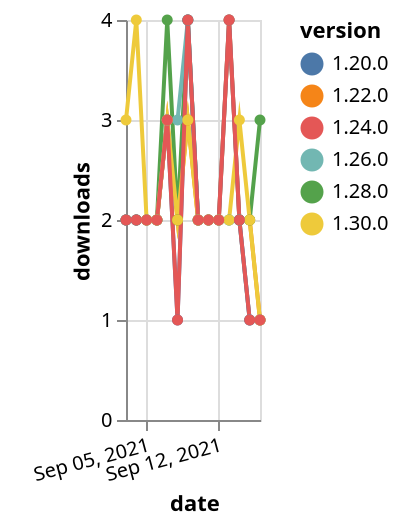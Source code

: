 {"$schema": "https://vega.github.io/schema/vega-lite/v5.json", "description": "A simple bar chart with embedded data.", "data": {"values": [{"date": "2021-09-03", "total": 1655, "delta": 2, "version": "1.22.0"}, {"date": "2021-09-04", "total": 1657, "delta": 2, "version": "1.22.0"}, {"date": "2021-09-05", "total": 1659, "delta": 2, "version": "1.22.0"}, {"date": "2021-09-06", "total": 1661, "delta": 2, "version": "1.22.0"}, {"date": "2021-09-07", "total": 1664, "delta": 3, "version": "1.22.0"}, {"date": "2021-09-08", "total": 1666, "delta": 2, "version": "1.22.0"}, {"date": "2021-09-09", "total": 1669, "delta": 3, "version": "1.22.0"}, {"date": "2021-09-10", "total": 1671, "delta": 2, "version": "1.22.0"}, {"date": "2021-09-11", "total": 1673, "delta": 2, "version": "1.22.0"}, {"date": "2021-09-12", "total": 1675, "delta": 2, "version": "1.22.0"}, {"date": "2021-09-13", "total": 1679, "delta": 4, "version": "1.22.0"}, {"date": "2021-09-14", "total": 1681, "delta": 2, "version": "1.22.0"}, {"date": "2021-09-15", "total": 1683, "delta": 2, "version": "1.22.0"}, {"date": "2021-09-16", "total": 1684, "delta": 1, "version": "1.22.0"}, {"date": "2021-09-03", "total": 695, "delta": 2, "version": "1.28.0"}, {"date": "2021-09-04", "total": 697, "delta": 2, "version": "1.28.0"}, {"date": "2021-09-05", "total": 699, "delta": 2, "version": "1.28.0"}, {"date": "2021-09-06", "total": 701, "delta": 2, "version": "1.28.0"}, {"date": "2021-09-07", "total": 705, "delta": 4, "version": "1.28.0"}, {"date": "2021-09-08", "total": 707, "delta": 2, "version": "1.28.0"}, {"date": "2021-09-09", "total": 711, "delta": 4, "version": "1.28.0"}, {"date": "2021-09-10", "total": 713, "delta": 2, "version": "1.28.0"}, {"date": "2021-09-11", "total": 715, "delta": 2, "version": "1.28.0"}, {"date": "2021-09-12", "total": 717, "delta": 2, "version": "1.28.0"}, {"date": "2021-09-13", "total": 719, "delta": 2, "version": "1.28.0"}, {"date": "2021-09-14", "total": 721, "delta": 2, "version": "1.28.0"}, {"date": "2021-09-15", "total": 723, "delta": 2, "version": "1.28.0"}, {"date": "2021-09-16", "total": 726, "delta": 3, "version": "1.28.0"}, {"date": "2021-09-03", "total": 1006, "delta": 2, "version": "1.26.0"}, {"date": "2021-09-04", "total": 1008, "delta": 2, "version": "1.26.0"}, {"date": "2021-09-05", "total": 1010, "delta": 2, "version": "1.26.0"}, {"date": "2021-09-06", "total": 1012, "delta": 2, "version": "1.26.0"}, {"date": "2021-09-07", "total": 1015, "delta": 3, "version": "1.26.0"}, {"date": "2021-09-08", "total": 1018, "delta": 3, "version": "1.26.0"}, {"date": "2021-09-09", "total": 1022, "delta": 4, "version": "1.26.0"}, {"date": "2021-09-10", "total": 1024, "delta": 2, "version": "1.26.0"}, {"date": "2021-09-11", "total": 1026, "delta": 2, "version": "1.26.0"}, {"date": "2021-09-12", "total": 1028, "delta": 2, "version": "1.26.0"}, {"date": "2021-09-13", "total": 1030, "delta": 2, "version": "1.26.0"}, {"date": "2021-09-14", "total": 1032, "delta": 2, "version": "1.26.0"}, {"date": "2021-09-15", "total": 1033, "delta": 1, "version": "1.26.0"}, {"date": "2021-09-16", "total": 1034, "delta": 1, "version": "1.26.0"}, {"date": "2021-09-03", "total": 2047, "delta": 2, "version": "1.20.0"}, {"date": "2021-09-04", "total": 2049, "delta": 2, "version": "1.20.0"}, {"date": "2021-09-05", "total": 2051, "delta": 2, "version": "1.20.0"}, {"date": "2021-09-06", "total": 2053, "delta": 2, "version": "1.20.0"}, {"date": "2021-09-07", "total": 2056, "delta": 3, "version": "1.20.0"}, {"date": "2021-09-08", "total": 2057, "delta": 1, "version": "1.20.0"}, {"date": "2021-09-09", "total": 2061, "delta": 4, "version": "1.20.0"}, {"date": "2021-09-10", "total": 2063, "delta": 2, "version": "1.20.0"}, {"date": "2021-09-11", "total": 2065, "delta": 2, "version": "1.20.0"}, {"date": "2021-09-12", "total": 2067, "delta": 2, "version": "1.20.0"}, {"date": "2021-09-13", "total": 2071, "delta": 4, "version": "1.20.0"}, {"date": "2021-09-14", "total": 2073, "delta": 2, "version": "1.20.0"}, {"date": "2021-09-15", "total": 2074, "delta": 1, "version": "1.20.0"}, {"date": "2021-09-16", "total": 2075, "delta": 1, "version": "1.20.0"}, {"date": "2021-09-03", "total": 224, "delta": 3, "version": "1.30.0"}, {"date": "2021-09-04", "total": 228, "delta": 4, "version": "1.30.0"}, {"date": "2021-09-05", "total": 230, "delta": 2, "version": "1.30.0"}, {"date": "2021-09-06", "total": 232, "delta": 2, "version": "1.30.0"}, {"date": "2021-09-07", "total": 235, "delta": 3, "version": "1.30.0"}, {"date": "2021-09-08", "total": 237, "delta": 2, "version": "1.30.0"}, {"date": "2021-09-09", "total": 240, "delta": 3, "version": "1.30.0"}, {"date": "2021-09-10", "total": 242, "delta": 2, "version": "1.30.0"}, {"date": "2021-09-11", "total": 244, "delta": 2, "version": "1.30.0"}, {"date": "2021-09-12", "total": 246, "delta": 2, "version": "1.30.0"}, {"date": "2021-09-13", "total": 248, "delta": 2, "version": "1.30.0"}, {"date": "2021-09-14", "total": 251, "delta": 3, "version": "1.30.0"}, {"date": "2021-09-15", "total": 253, "delta": 2, "version": "1.30.0"}, {"date": "2021-09-16", "total": 254, "delta": 1, "version": "1.30.0"}, {"date": "2021-09-03", "total": 1486, "delta": 2, "version": "1.24.0"}, {"date": "2021-09-04", "total": 1488, "delta": 2, "version": "1.24.0"}, {"date": "2021-09-05", "total": 1490, "delta": 2, "version": "1.24.0"}, {"date": "2021-09-06", "total": 1492, "delta": 2, "version": "1.24.0"}, {"date": "2021-09-07", "total": 1495, "delta": 3, "version": "1.24.0"}, {"date": "2021-09-08", "total": 1496, "delta": 1, "version": "1.24.0"}, {"date": "2021-09-09", "total": 1500, "delta": 4, "version": "1.24.0"}, {"date": "2021-09-10", "total": 1502, "delta": 2, "version": "1.24.0"}, {"date": "2021-09-11", "total": 1504, "delta": 2, "version": "1.24.0"}, {"date": "2021-09-12", "total": 1506, "delta": 2, "version": "1.24.0"}, {"date": "2021-09-13", "total": 1510, "delta": 4, "version": "1.24.0"}, {"date": "2021-09-14", "total": 1512, "delta": 2, "version": "1.24.0"}, {"date": "2021-09-15", "total": 1513, "delta": 1, "version": "1.24.0"}, {"date": "2021-09-16", "total": 1514, "delta": 1, "version": "1.24.0"}]}, "width": "container", "mark": {"type": "line", "point": {"filled": true}}, "encoding": {"x": {"field": "date", "type": "temporal", "timeUnit": "yearmonthdate", "title": "date", "axis": {"labelAngle": -15}}, "y": {"field": "delta", "type": "quantitative", "title": "downloads"}, "color": {"field": "version", "type": "nominal"}, "tooltip": {"field": "delta"}}}